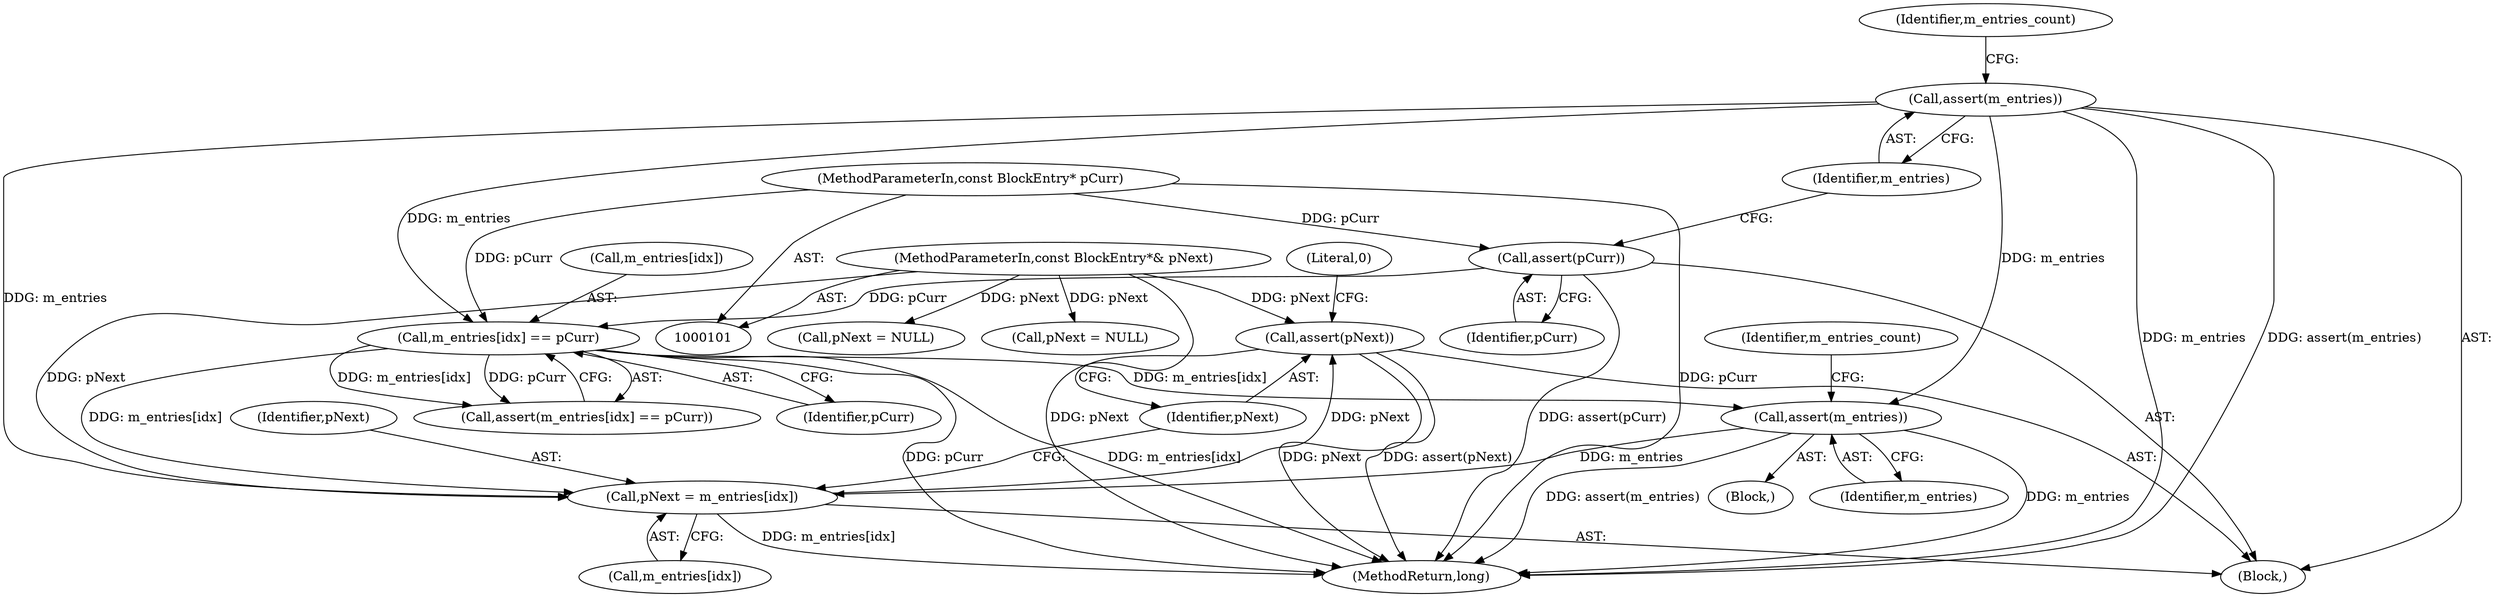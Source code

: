 digraph "1_Android_04839626ed859623901ebd3a5fd483982186b59d_107@API" {
"1000180" [label="(Call,assert(pNext))"];
"1000175" [label="(Call,pNext = m_entries[idx])"];
"1000107" [label="(Call,assert(m_entries))"];
"1000123" [label="(Call,m_entries[idx] == pCurr)"];
"1000105" [label="(Call,assert(pCurr))"];
"1000102" [label="(MethodParameterIn,const BlockEntry* pCurr)"];
"1000164" [label="(Call,assert(m_entries))"];
"1000103" [label="(MethodParameterIn,const BlockEntry*& pNext)"];
"1000108" [label="(Identifier,m_entries)"];
"1000184" [label="(MethodReturn,long)"];
"1000111" [label="(Identifier,m_entries_count)"];
"1000102" [label="(MethodParameterIn,const BlockEntry* pCurr)"];
"1000106" [label="(Identifier,pCurr)"];
"1000180" [label="(Call,assert(pNext))"];
"1000127" [label="(Identifier,pCurr)"];
"1000124" [label="(Call,m_entries[idx])"];
"1000135" [label="(Block,)"];
"1000123" [label="(Call,m_entries[idx] == pCurr)"];
"1000176" [label="(Identifier,pNext)"];
"1000168" [label="(Identifier,m_entries_count)"];
"1000159" [label="(Call,pNext = NULL)"];
"1000165" [label="(Identifier,m_entries)"];
"1000149" [label="(Call,pNext = NULL)"];
"1000175" [label="(Call,pNext = m_entries[idx])"];
"1000183" [label="(Literal,0)"];
"1000107" [label="(Call,assert(m_entries))"];
"1000181" [label="(Identifier,pNext)"];
"1000177" [label="(Call,m_entries[idx])"];
"1000122" [label="(Call,assert(m_entries[idx] == pCurr))"];
"1000103" [label="(MethodParameterIn,const BlockEntry*& pNext)"];
"1000164" [label="(Call,assert(m_entries))"];
"1000104" [label="(Block,)"];
"1000105" [label="(Call,assert(pCurr))"];
"1000180" -> "1000104"  [label="AST: "];
"1000180" -> "1000181"  [label="CFG: "];
"1000181" -> "1000180"  [label="AST: "];
"1000183" -> "1000180"  [label="CFG: "];
"1000180" -> "1000184"  [label="DDG: pNext"];
"1000180" -> "1000184"  [label="DDG: assert(pNext)"];
"1000175" -> "1000180"  [label="DDG: pNext"];
"1000103" -> "1000180"  [label="DDG: pNext"];
"1000175" -> "1000104"  [label="AST: "];
"1000175" -> "1000177"  [label="CFG: "];
"1000176" -> "1000175"  [label="AST: "];
"1000177" -> "1000175"  [label="AST: "];
"1000181" -> "1000175"  [label="CFG: "];
"1000175" -> "1000184"  [label="DDG: m_entries[idx]"];
"1000107" -> "1000175"  [label="DDG: m_entries"];
"1000123" -> "1000175"  [label="DDG: m_entries[idx]"];
"1000164" -> "1000175"  [label="DDG: m_entries"];
"1000103" -> "1000175"  [label="DDG: pNext"];
"1000107" -> "1000104"  [label="AST: "];
"1000107" -> "1000108"  [label="CFG: "];
"1000108" -> "1000107"  [label="AST: "];
"1000111" -> "1000107"  [label="CFG: "];
"1000107" -> "1000184"  [label="DDG: m_entries"];
"1000107" -> "1000184"  [label="DDG: assert(m_entries)"];
"1000107" -> "1000123"  [label="DDG: m_entries"];
"1000107" -> "1000164"  [label="DDG: m_entries"];
"1000123" -> "1000122"  [label="AST: "];
"1000123" -> "1000127"  [label="CFG: "];
"1000124" -> "1000123"  [label="AST: "];
"1000127" -> "1000123"  [label="AST: "];
"1000122" -> "1000123"  [label="CFG: "];
"1000123" -> "1000184"  [label="DDG: pCurr"];
"1000123" -> "1000184"  [label="DDG: m_entries[idx]"];
"1000123" -> "1000122"  [label="DDG: m_entries[idx]"];
"1000123" -> "1000122"  [label="DDG: pCurr"];
"1000105" -> "1000123"  [label="DDG: pCurr"];
"1000102" -> "1000123"  [label="DDG: pCurr"];
"1000123" -> "1000164"  [label="DDG: m_entries[idx]"];
"1000105" -> "1000104"  [label="AST: "];
"1000105" -> "1000106"  [label="CFG: "];
"1000106" -> "1000105"  [label="AST: "];
"1000108" -> "1000105"  [label="CFG: "];
"1000105" -> "1000184"  [label="DDG: assert(pCurr)"];
"1000102" -> "1000105"  [label="DDG: pCurr"];
"1000102" -> "1000101"  [label="AST: "];
"1000102" -> "1000184"  [label="DDG: pCurr"];
"1000164" -> "1000135"  [label="AST: "];
"1000164" -> "1000165"  [label="CFG: "];
"1000165" -> "1000164"  [label="AST: "];
"1000168" -> "1000164"  [label="CFG: "];
"1000164" -> "1000184"  [label="DDG: assert(m_entries)"];
"1000164" -> "1000184"  [label="DDG: m_entries"];
"1000103" -> "1000101"  [label="AST: "];
"1000103" -> "1000184"  [label="DDG: pNext"];
"1000103" -> "1000149"  [label="DDG: pNext"];
"1000103" -> "1000159"  [label="DDG: pNext"];
}
